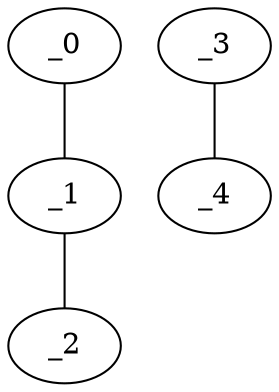 graph AP1_0111 {
	_0	 [x="0.738462",
		y="0.786922"];
	_1	 [x="1.49738",
		y="2.61772"];
	_0 -- _1;
	_2	 [x="2.26181",
		y="0.568646"];
	_1 -- _2;
	_3	 [x="0.859406",
		y="1.59439"];
	_4	 [x="2.04288",
		y="1.48758"];
	_3 -- _4;
}
